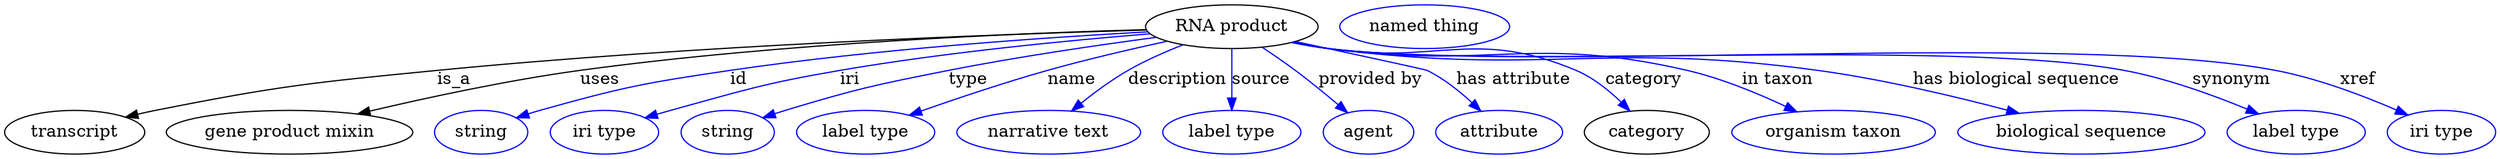 digraph {
	graph [bb="0,0,1669.6,123"];
	node [label="\N"];
	"RNA product"	 [height=0.5,
		label="RNA product",
		pos="820.2,105",
		width=1.6249];
	transcript	 [height=0.5,
		pos="44.196,18",
		width=1.2277];
	"RNA product" -> transcript	 [label=is_a,
		lp="304.2,61.5",
		pos="e,77.03,30.064 761.93,102.9 664.58,98.967 462.82,89.024 293.2,69 205.47,58.644 182.85,57.607 97.196,36 93.795,35.142 90.3,34.168 \
86.804,33.128"];
	"gene product mixin"	 [height=0.5,
		pos="186.2,18",
		width=2.2206];
	"RNA product" -> "gene product mixin"	 [label=uses,
		lp="397.2,61.5",
		pos="e,233.56,32.541 761.76,103.28 677.89,100.12 518.77,91.479 385.2,69 336.72,60.843 282.77,46.687 243.28,35.356"];
	id	 [color=blue,
		height=0.5,
		label=string,
		pos="314.2,18",
		width=0.84854];
	"RNA product" -> id	 [color=blue,
		label=id,
		lp="491.7,61.5",
		pos="e,338.03,29.557 762.83,101.23 696.02,96.28 582.52,86.147 486.2,69 426.66,58.401 411.33,55.819 354.2,36 351.95,35.221 349.66,34.364 \
347.36,33.46",
		style=solid];
	iri	 [color=blue,
		height=0.5,
		label="iri type",
		pos="399.2,18",
		width=1.011];
	"RNA product" -> iri	 [color=blue,
		label=iri,
		lp="569.7,61.5",
		pos="e,427.1,29.716 764.44,99.329 712.13,93.505 631.9,83.274 563.2,69 509.46,57.836 496.2,53.552 444.2,36 441.67,35.147 439.07,34.228 \
436.47,33.274",
		style=solid];
	type	 [color=blue,
		height=0.5,
		label=string,
		pos="484.2,18",
		width=0.84854];
	"RNA product" -> type	 [color=blue,
		label=type,
		lp="640.2,61.5",
		pos="e,508.09,29.399 767.72,96.841 707.64,86.574 606.87,66.505 524.2,36 521.97,35.177 519.68,34.287 517.4,33.359",
		style=solid];
	name	 [color=blue,
		height=0.5,
		label="label type",
		pos="578.2,18",
		width=1.2638];
	"RNA product" -> name	 [color=blue,
		label=name,
		lp="718.7,61.5",
		pos="e,608.98,31.453 777.11,92.739 754.88,86.162 727.41,77.647 703.2,69 674.45,58.737 642.61,45.72 618.26,35.405",
		style=solid];
	description	 [color=blue,
		height=0.5,
		label="narrative text",
		pos="699.2,18",
		width=1.6068];
	"RNA product" -> description	 [color=blue,
		label=description,
		lp="785.7,61.5",
		pos="e,716.44,35.661 788.88,89.564 777.89,83.657 765.68,76.519 755.2,69 744.34,61.216 733.29,51.581 723.9,42.789",
		style=solid];
	source	 [color=blue,
		height=0.5,
		label="label type",
		pos="820.2,18",
		width=1.2638];
	"RNA product" -> source	 [color=blue,
		label=source,
		lp="838.2,61.5",
		pos="e,820.2,36.003 820.2,86.974 820.2,75.192 820.2,59.561 820.2,46.158",
		style=solid];
	"provided by"	 [color=blue,
		height=0.5,
		label=agent,
		pos="913.2,18",
		width=0.83048];
	"RNA product" -> "provided by"	 [color=blue,
		label="provided by",
		lp="908.2,61.5",
		pos="e,897.09,33.766 839.44,87.916 846.06,81.975 853.49,75.238 860.2,69 869.98,59.893 880.63,49.705 889.79,40.844",
		style=solid];
	"has attribute"	 [color=blue,
		height=0.5,
		label=attribute,
		pos="1001.2,18",
		width=1.1193];
	"RNA product" -> "has attribute"	 [color=blue,
		label="has attribute",
		lp="999.7,61.5",
		pos="e,986.57,34.876 864.61,93.271 897.54,84.394 937.93,73.062 945.2,69 957.7,62.015 969.69,51.745 979.36,42.249",
		style=solid];
	category	 [height=0.5,
		pos="1100.2,18",
		width=1.1374];
	"RNA product" -> category	 [color=blue,
		label=category,
		lp="1085.7,61.5",
		pos="e,1084.8,34.7 863.16,92.666 871.42,90.567 880.04,88.564 888.2,87 953.71,74.435 975.77,94.998 1037.2,69 1052,62.733 1066.1,51.9 1077.3,\
41.825",
		style=solid];
	"in taxon"	 [color=blue,
		height=0.5,
		label="organism taxon",
		pos="1225.2,18",
		width=1.8234];
	"RNA product" -> "in taxon"	 [color=blue,
		label="in taxon",
		lp="1177.7,61.5",
		pos="e,1196.7,34.312 862.74,92.491 871.12,90.382 879.89,88.42 888.2,87 987.08,70.097 1016.1,94.166 1113.2,69 1139.1,62.277 1166.5,49.898 \
1187.8,39.019",
		style=solid];
	"has biological sequence"	 [color=blue,
		height=0.5,
		label="biological sequence",
		pos="1389.2,18",
		width=2.2387];
	"RNA product" -> "has biological sequence"	 [color=blue,
		label="has biological sequence",
		lp="1336.2,61.5",
		pos="e,1344.9,33.06 862.35,92.429 870.84,90.298 879.75,88.344 888.2,87 1027.1,64.889 1065.4,91.821 1204.2,69 1249,61.639 1298.5,47.675 \
1335,36.218",
		style=solid];
	synonym	 [color=blue,
		height=0.5,
		label="label type",
		pos="1533.2,18",
		width=1.2638];
	"RNA product" -> synonym	 [color=blue,
		label=synonym,
		lp="1478.7,61.5",
		pos="e,1505.1,32.472 861.97,92.372 870.57,90.217 879.62,88.268 888.2,87 1001.9,70.186 1292.7,92.625 1405.2,69 1437,62.331 1471,48.407 \
1496,36.791",
		style=solid];
	xref	 [color=blue,
		height=0.5,
		label="iri type",
		pos="1633.2,18",
		width=1.011];
	"RNA product" -> xref	 [color=blue,
		label=xref,
		lp="1566.2,61.5",
		pos="e,1608.2,31.334 861.96,92.334 870.56,90.182 879.62,88.243 888.2,87 1024.6,67.234 1373.3,97.491 1508.2,69 1540.2,62.242 1574.4,47.708 \
1599,35.878",
		style=solid];
	"named thing_category"	 [color=blue,
		height=0.5,
		label="named thing",
		pos="952.2,105",
		width=1.5346];
}
